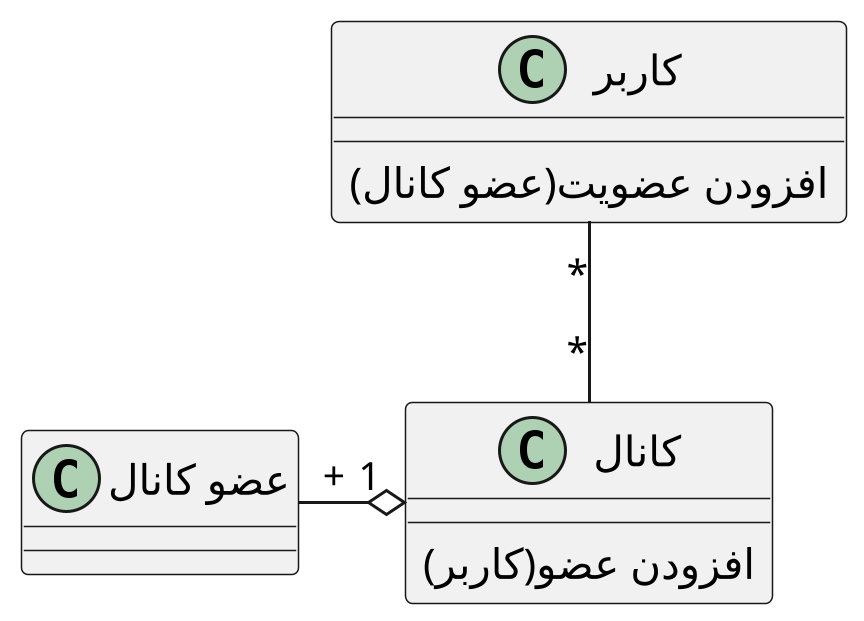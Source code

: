 @startuml join_chanel


scale 3
skinparam DefaultFontName B Nazanin


class "کاربر" as user {
    افزودن عضویت(عضو کانال)
}

class "کانال" as chanel {
    افزودن عضو(کاربر)
}

class "عضو کانال" as member {
}

user "*" -- "*" chanel
chanel "1" o-left- "+" member


@enduml
